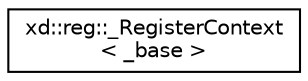 digraph "Graphical Class Hierarchy"
{
  edge [fontname="Helvetica",fontsize="10",labelfontname="Helvetica",labelfontsize="10"];
  node [fontname="Helvetica",fontsize="10",shape=record];
  rankdir="LR";
  Node0 [label="xd::reg::_RegisterContext\l\< _base \>",height=0.2,width=0.4,color="black", fillcolor="white", style="filled",URL="$classxd_1_1reg_1_1___register_context_3_01__base_01_4.html"];
}

